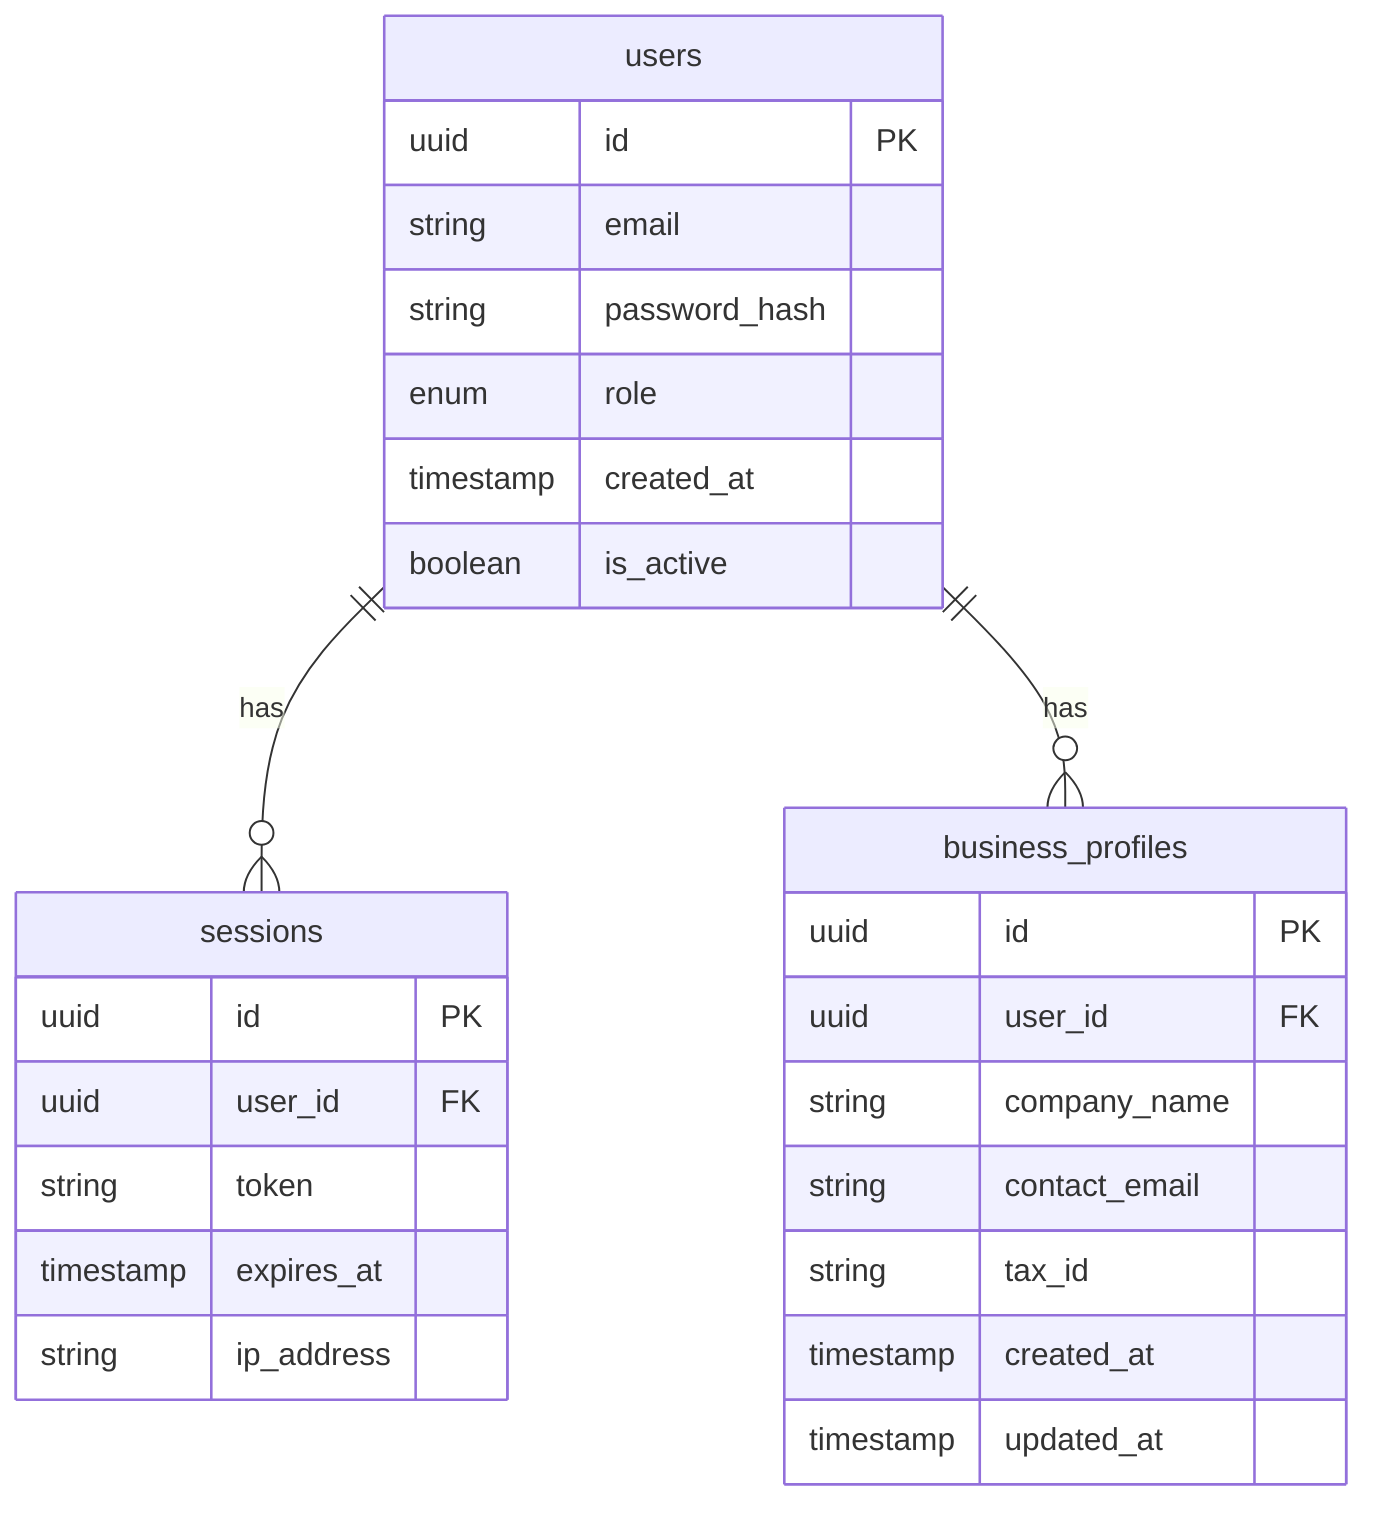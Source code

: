 erDiagram
    users ||--o{ sessions : "has"
    users ||--o{ business_profiles : "has"

    users {
        uuid id PK
        string email
        string password_hash
        enum role
        timestamp created_at
        boolean is_active
    }

    sessions {
        uuid id PK
        uuid user_id FK
        string token
        timestamp expires_at
        string ip_address
    }

    business_profiles {
        uuid id PK
        uuid user_id FK
        string company_name
        string contact_email
        string tax_id
        timestamp created_at
        timestamp updated_at
    }
